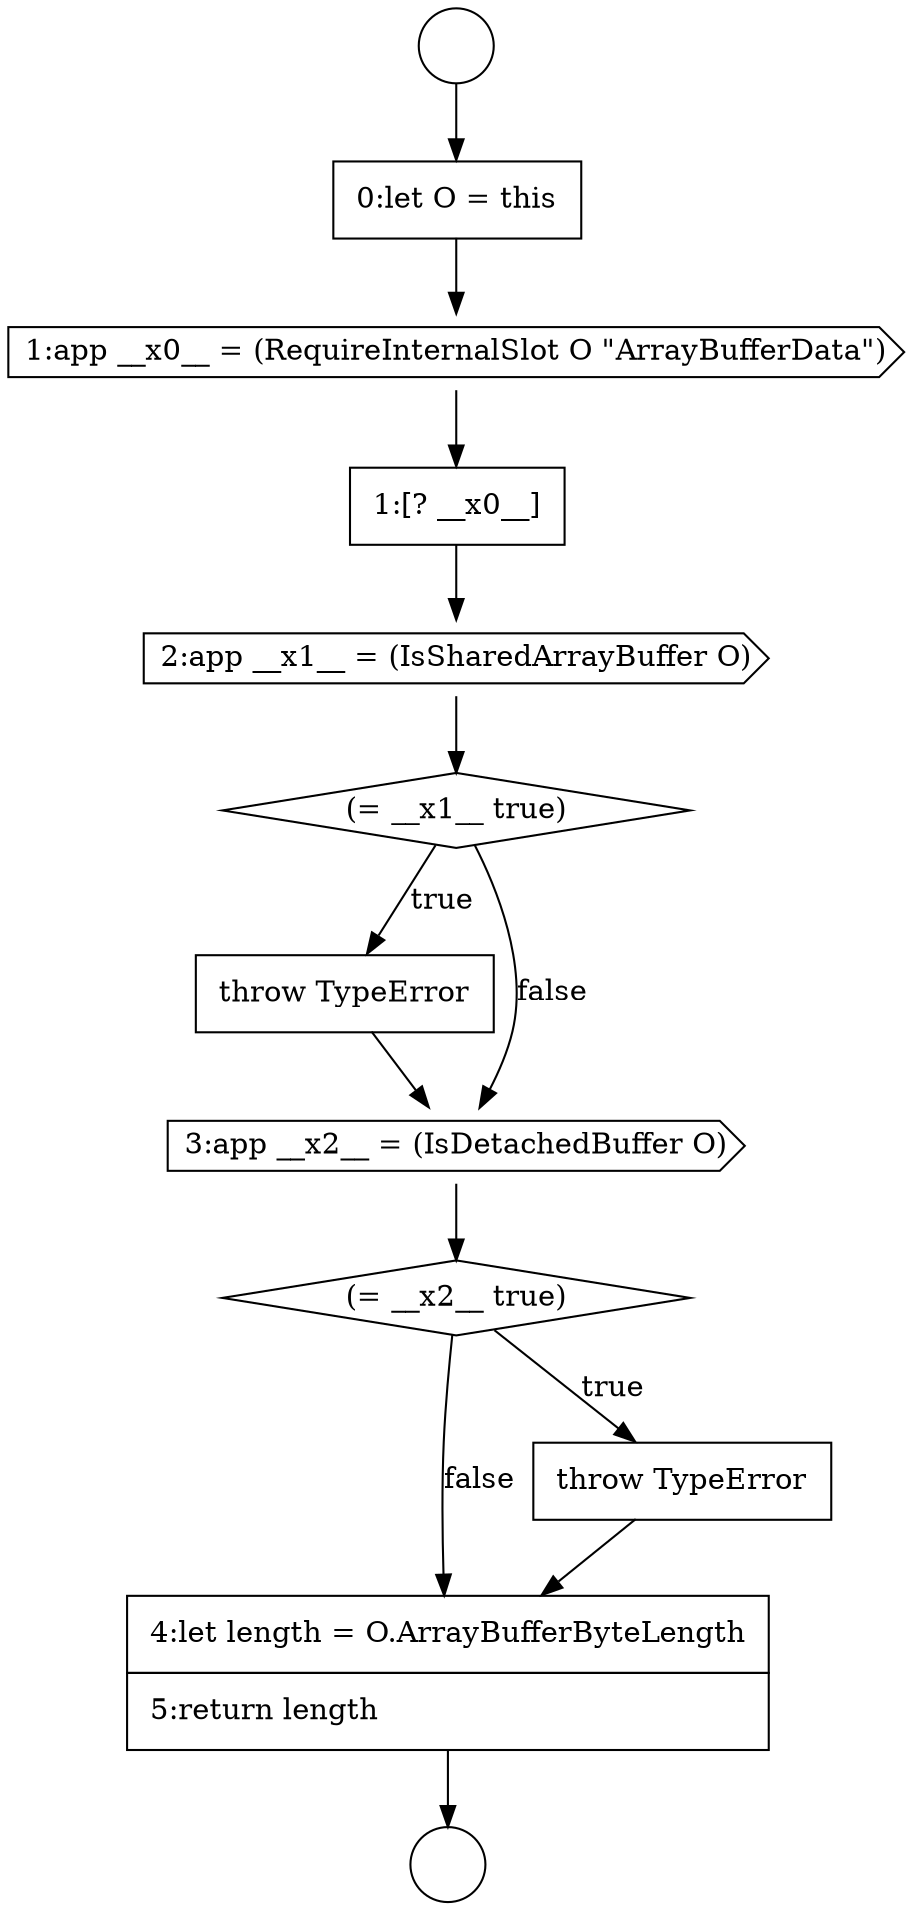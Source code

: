 digraph {
  node17072 [shape=diamond, label=<<font color="black">(= __x2__ true)</font>> color="black" fillcolor="white" style=filled]
  node17068 [shape=cds, label=<<font color="black">2:app __x1__ = (IsSharedArrayBuffer O)</font>> color="black" fillcolor="white" style=filled]
  node17065 [shape=none, margin=0, label=<<font color="black">
    <table border="0" cellborder="1" cellspacing="0" cellpadding="10">
      <tr><td align="left">0:let O = this</td></tr>
    </table>
  </font>> color="black" fillcolor="white" style=filled]
  node17074 [shape=none, margin=0, label=<<font color="black">
    <table border="0" cellborder="1" cellspacing="0" cellpadding="10">
      <tr><td align="left">4:let length = O.ArrayBufferByteLength</td></tr>
      <tr><td align="left">5:return length</td></tr>
    </table>
  </font>> color="black" fillcolor="white" style=filled]
  node17066 [shape=cds, label=<<font color="black">1:app __x0__ = (RequireInternalSlot O &quot;ArrayBufferData&quot;)</font>> color="black" fillcolor="white" style=filled]
  node17070 [shape=none, margin=0, label=<<font color="black">
    <table border="0" cellborder="1" cellspacing="0" cellpadding="10">
      <tr><td align="left">throw TypeError</td></tr>
    </table>
  </font>> color="black" fillcolor="white" style=filled]
  node17073 [shape=none, margin=0, label=<<font color="black">
    <table border="0" cellborder="1" cellspacing="0" cellpadding="10">
      <tr><td align="left">throw TypeError</td></tr>
    </table>
  </font>> color="black" fillcolor="white" style=filled]
  node17067 [shape=none, margin=0, label=<<font color="black">
    <table border="0" cellborder="1" cellspacing="0" cellpadding="10">
      <tr><td align="left">1:[? __x0__]</td></tr>
    </table>
  </font>> color="black" fillcolor="white" style=filled]
  node17063 [shape=circle label=" " color="black" fillcolor="white" style=filled]
  node17071 [shape=cds, label=<<font color="black">3:app __x2__ = (IsDetachedBuffer O)</font>> color="black" fillcolor="white" style=filled]
  node17064 [shape=circle label=" " color="black" fillcolor="white" style=filled]
  node17069 [shape=diamond, label=<<font color="black">(= __x1__ true)</font>> color="black" fillcolor="white" style=filled]
  node17069 -> node17070 [label=<<font color="black">true</font>> color="black"]
  node17069 -> node17071 [label=<<font color="black">false</font>> color="black"]
  node17063 -> node17065 [ color="black"]
  node17065 -> node17066 [ color="black"]
  node17071 -> node17072 [ color="black"]
  node17068 -> node17069 [ color="black"]
  node17067 -> node17068 [ color="black"]
  node17074 -> node17064 [ color="black"]
  node17070 -> node17071 [ color="black"]
  node17066 -> node17067 [ color="black"]
  node17073 -> node17074 [ color="black"]
  node17072 -> node17073 [label=<<font color="black">true</font>> color="black"]
  node17072 -> node17074 [label=<<font color="black">false</font>> color="black"]
}
